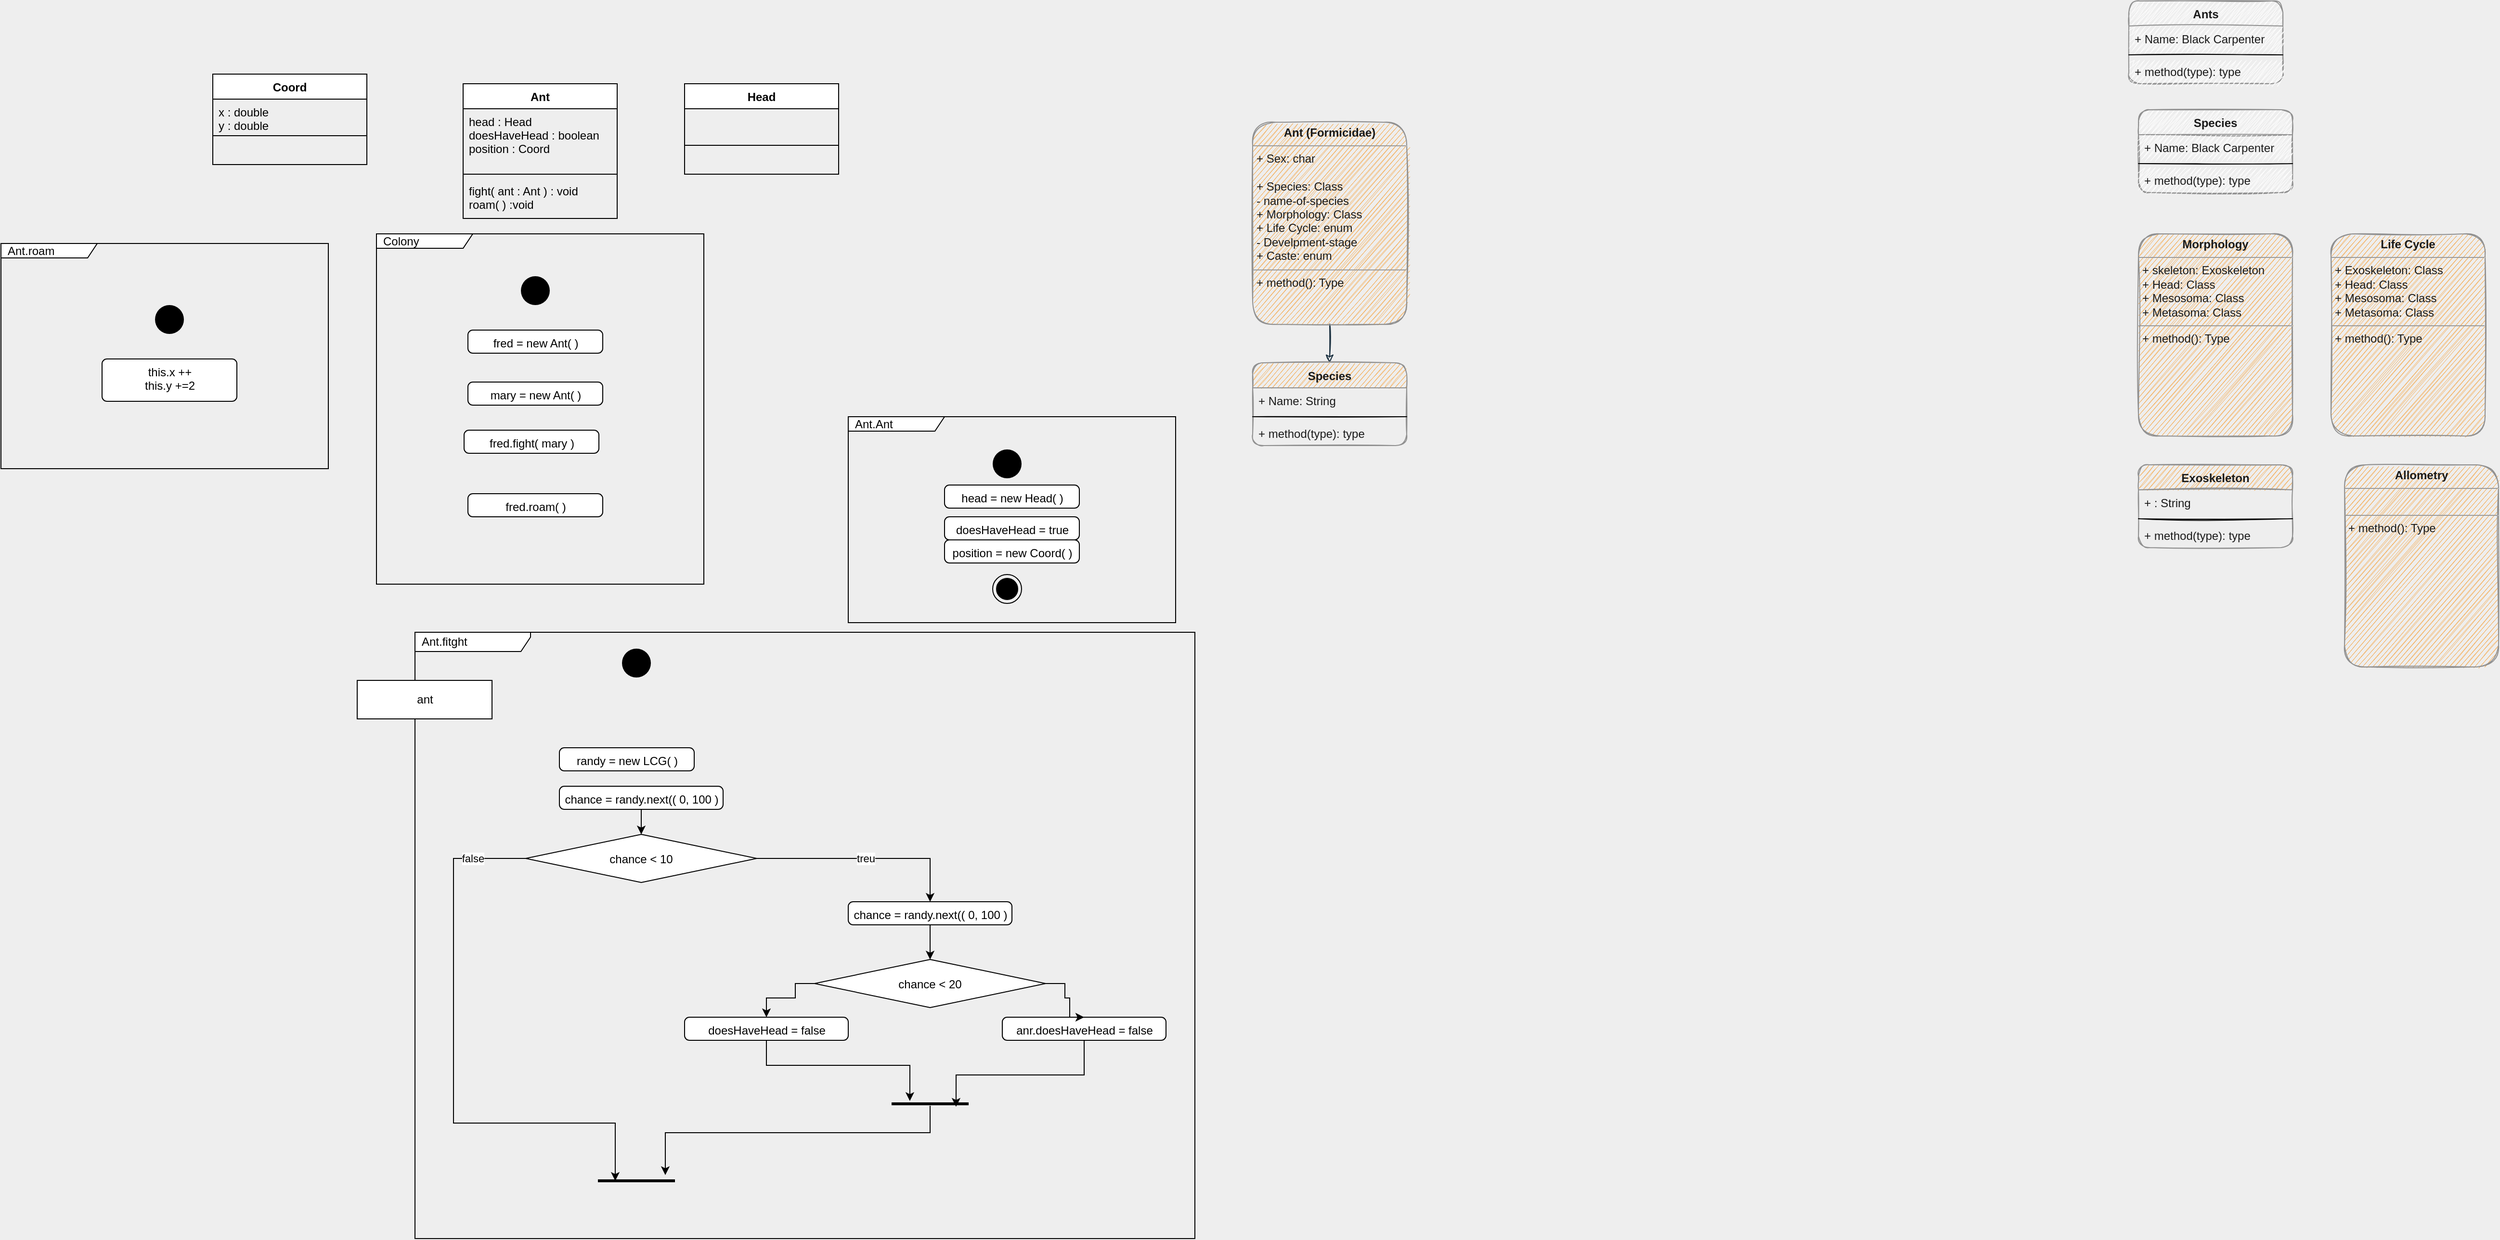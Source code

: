 <mxfile version="20.5.3" type="device"><diagram id="C5RBs43oDa-KdzZeNtuy" name="Page-1"><mxGraphModel dx="2240" dy="965" grid="1" gridSize="10" guides="1" tooltips="1" connect="1" arrows="1" fold="1" page="0" pageScale="1" pageWidth="827" pageHeight="1169" background="#EEEEEE" math="0" shadow="0"><root><mxCell id="WIyWlLk6GJQsqaUBKTNV-0"/><mxCell id="WIyWlLk6GJQsqaUBKTNV-1" parent="WIyWlLk6GJQsqaUBKTNV-0"/><mxCell id="v1BI11Cc-dLJp7aKihLd-33" style="edgeStyle=orthogonalEdgeStyle;curved=1;rounded=1;sketch=1;orthogonalLoop=1;jettySize=auto;html=1;exitX=0.5;exitY=1;exitDx=0;exitDy=0;entryX=0.5;entryY=0;entryDx=0;entryDy=0;fontColor=#1A1A1A;strokeColor=#182E3E;" parent="WIyWlLk6GJQsqaUBKTNV-1" source="v1BI11Cc-dLJp7aKihLd-0" target="v1BI11Cc-dLJp7aKihLd-9" edge="1"><mxGeometry relative="1" as="geometry"/></mxCell><mxCell id="v1BI11Cc-dLJp7aKihLd-0" value="&lt;p style=&quot;margin: 0px ; margin-top: 4px ; text-align: center&quot;&gt;&lt;b&gt;Ant (Formicidae)&lt;/b&gt;&lt;/p&gt;&lt;hr size=&quot;1&quot;&gt;&lt;p style=&quot;margin: 0px ; margin-left: 4px&quot;&gt;+ Sex: char&lt;br&gt;&lt;/p&gt;&lt;p style=&quot;margin: 0px ; margin-left: 4px&quot;&gt;&lt;span&gt;&lt;br&gt;&lt;/span&gt;&lt;/p&gt;&lt;p style=&quot;margin: 0px ; margin-left: 4px&quot;&gt;&lt;span&gt;+ Species: Class&lt;/span&gt;&lt;/p&gt;&lt;p style=&quot;margin: 0px ; margin-left: 4px&quot;&gt;&lt;span&gt;- name-of-species&lt;/span&gt;&lt;/p&gt;&lt;p style=&quot;margin: 0px ; margin-left: 4px&quot;&gt;+ Morphology: Class&lt;/p&gt;&lt;p style=&quot;margin: 0px ; margin-left: 4px&quot;&gt;&lt;span&gt;+ Life Cycle: enum&lt;/span&gt;&lt;br&gt;&lt;/p&gt;&lt;p style=&quot;margin: 0px ; margin-left: 4px&quot;&gt;&lt;span&gt;- Develpment-stage&lt;/span&gt;&lt;/p&gt;&lt;p style=&quot;margin: 0px ; margin-left: 4px&quot;&gt;&lt;span&gt;+ Caste: enum&lt;/span&gt;&lt;br&gt;&lt;/p&gt;&lt;hr size=&quot;1&quot;&gt;&lt;p style=&quot;margin: 0px ; margin-left: 4px&quot;&gt;+ method(): Type&lt;/p&gt;" style="verticalAlign=top;align=left;overflow=fill;fontSize=12;fontFamily=Helvetica;html=1;rounded=1;fillColor=#F5AB50;strokeColor=#909090;fontColor=#1A1A1A;sketch=1;fillStyle=auto;" parent="WIyWlLk6GJQsqaUBKTNV-1" vertex="1"><mxGeometry x="160" y="120" width="160" height="210" as="geometry"/></mxCell><mxCell id="v1BI11Cc-dLJp7aKihLd-9" value="Species" style="swimlane;fontStyle=1;align=center;verticalAlign=top;childLayout=stackLayout;horizontal=1;startSize=26;horizontalStack=0;resizeParent=1;resizeParentMax=0;resizeLast=0;collapsible=1;marginBottom=0;rounded=1;sketch=1;fillStyle=auto;fontColor=#1A1A1A;strokeColor=#909090;fillColor=#F5AB50;" parent="WIyWlLk6GJQsqaUBKTNV-1" vertex="1"><mxGeometry x="160" y="370" width="160" height="86" as="geometry"/></mxCell><mxCell id="v1BI11Cc-dLJp7aKihLd-10" value="+ Name: String" style="text;strokeColor=none;fillColor=none;align=left;verticalAlign=top;spacingLeft=4;spacingRight=4;overflow=hidden;rotatable=0;points=[[0,0.5],[1,0.5]];portConstraint=eastwest;rounded=1;sketch=1;fillStyle=auto;fontColor=#1A1A1A;" parent="v1BI11Cc-dLJp7aKihLd-9" vertex="1"><mxGeometry y="26" width="160" height="26" as="geometry"/></mxCell><mxCell id="v1BI11Cc-dLJp7aKihLd-11" value="" style="line;strokeWidth=1;fillColor=none;align=left;verticalAlign=middle;spacingTop=-1;spacingLeft=3;spacingRight=3;rotatable=0;labelPosition=right;points=[];portConstraint=eastwest;rounded=1;sketch=1;fillStyle=auto;fontColor=#1A1A1A;" parent="v1BI11Cc-dLJp7aKihLd-9" vertex="1"><mxGeometry y="52" width="160" height="8" as="geometry"/></mxCell><mxCell id="v1BI11Cc-dLJp7aKihLd-12" value="+ method(type): type" style="text;strokeColor=none;fillColor=none;align=left;verticalAlign=top;spacingLeft=4;spacingRight=4;overflow=hidden;rotatable=0;points=[[0,0.5],[1,0.5]];portConstraint=eastwest;rounded=1;sketch=1;fillStyle=auto;fontColor=#1A1A1A;" parent="v1BI11Cc-dLJp7aKihLd-9" vertex="1"><mxGeometry y="60" width="160" height="26" as="geometry"/></mxCell><mxCell id="v1BI11Cc-dLJp7aKihLd-25" value="Species" style="swimlane;fontStyle=1;align=center;verticalAlign=top;childLayout=stackLayout;horizontal=1;startSize=26;horizontalStack=0;resizeParent=1;resizeParentMax=0;resizeLast=0;collapsible=1;marginBottom=0;rounded=1;sketch=1;fillStyle=zigzag;fontColor=#1A1A1A;strokeColor=#909090;fillColor=#FFFFFF;" parent="WIyWlLk6GJQsqaUBKTNV-1" vertex="1"><mxGeometry x="1080" y="107" width="160" height="86" as="geometry"/></mxCell><mxCell id="v1BI11Cc-dLJp7aKihLd-26" value="+ Name: Black Carpenter" style="text;strokeColor=none;fillColor=default;align=left;verticalAlign=top;spacingLeft=4;spacingRight=4;overflow=hidden;rotatable=0;points=[[0,0.5],[1,0.5]];portConstraint=eastwest;rounded=1;sketch=1;fillStyle=zigzag;fontColor=#1A1A1A;" parent="v1BI11Cc-dLJp7aKihLd-25" vertex="1"><mxGeometry y="26" width="160" height="26" as="geometry"/></mxCell><mxCell id="v1BI11Cc-dLJp7aKihLd-27" value="" style="line;strokeWidth=1;fillColor=none;align=left;verticalAlign=middle;spacingTop=-1;spacingLeft=3;spacingRight=3;rotatable=0;labelPosition=right;points=[];portConstraint=eastwest;rounded=1;sketch=1;fillStyle=auto;fontColor=#1A1A1A;" parent="v1BI11Cc-dLJp7aKihLd-25" vertex="1"><mxGeometry y="52" width="160" height="8" as="geometry"/></mxCell><mxCell id="v1BI11Cc-dLJp7aKihLd-28" value="+ method(type): type" style="text;strokeColor=none;fillColor=default;align=left;verticalAlign=top;spacingLeft=4;spacingRight=4;overflow=hidden;rotatable=0;points=[[0,0.5],[1,0.5]];portConstraint=eastwest;rounded=1;sketch=1;fillStyle=zigzag;fontColor=#1A1A1A;" parent="v1BI11Cc-dLJp7aKihLd-25" vertex="1"><mxGeometry y="60" width="160" height="26" as="geometry"/></mxCell><mxCell id="v1BI11Cc-dLJp7aKihLd-29" value="Ants" style="swimlane;fontStyle=1;align=center;verticalAlign=top;childLayout=stackLayout;horizontal=1;startSize=26;horizontalStack=0;resizeParent=1;resizeParentMax=0;resizeLast=0;collapsible=1;marginBottom=0;rounded=1;sketch=1;fillStyle=zigzag;fontColor=#1A1A1A;strokeColor=#909090;fillColor=#FFFFFF;" parent="WIyWlLk6GJQsqaUBKTNV-1" vertex="1"><mxGeometry x="1070" y="-6" width="160" height="86" as="geometry"/></mxCell><mxCell id="v1BI11Cc-dLJp7aKihLd-30" value="+ Name: Black Carpenter" style="text;strokeColor=none;fillColor=default;align=left;verticalAlign=top;spacingLeft=4;spacingRight=4;overflow=hidden;rotatable=0;points=[[0,0.5],[1,0.5]];portConstraint=eastwest;rounded=1;sketch=1;fillStyle=zigzag;fontColor=#1A1A1A;" parent="v1BI11Cc-dLJp7aKihLd-29" vertex="1"><mxGeometry y="26" width="160" height="26" as="geometry"/></mxCell><mxCell id="v1BI11Cc-dLJp7aKihLd-31" value="" style="line;strokeWidth=1;fillColor=none;align=left;verticalAlign=middle;spacingTop=-1;spacingLeft=3;spacingRight=3;rotatable=0;labelPosition=right;points=[];portConstraint=eastwest;rounded=1;sketch=1;fillStyle=auto;fontColor=#1A1A1A;" parent="v1BI11Cc-dLJp7aKihLd-29" vertex="1"><mxGeometry y="52" width="160" height="8" as="geometry"/></mxCell><mxCell id="v1BI11Cc-dLJp7aKihLd-32" value="+ method(type): type" style="text;strokeColor=none;fillColor=default;align=left;verticalAlign=top;spacingLeft=4;spacingRight=4;overflow=hidden;rotatable=0;points=[[0,0.5],[1,0.5]];portConstraint=eastwest;rounded=1;sketch=1;fillStyle=zigzag;fontColor=#1A1A1A;" parent="v1BI11Cc-dLJp7aKihLd-29" vertex="1"><mxGeometry y="60" width="160" height="26" as="geometry"/></mxCell><mxCell id="v1BI11Cc-dLJp7aKihLd-34" value="&lt;p style=&quot;margin: 0px ; margin-top: 4px ; text-align: center&quot;&gt;&lt;b&gt;Morphology&lt;/b&gt;&lt;/p&gt;&lt;hr size=&quot;1&quot;&gt;&lt;p style=&quot;margin: 0px ; margin-left: 4px&quot;&gt;+ skeleton: Exoskeleton&lt;/p&gt;&lt;p style=&quot;margin: 0px ; margin-left: 4px&quot;&gt;+ Head: Class&lt;/p&gt;&lt;p style=&quot;margin: 0px ; margin-left: 4px&quot;&gt;+ Mesosoma: Class&lt;/p&gt;&lt;p style=&quot;margin: 0px ; margin-left: 4px&quot;&gt;+ Metasoma: Class&lt;/p&gt;&lt;hr size=&quot;1&quot;&gt;&lt;p style=&quot;margin: 0px ; margin-left: 4px&quot;&gt;+ method(): Type&lt;/p&gt;" style="verticalAlign=top;align=left;overflow=fill;fontSize=12;fontFamily=Helvetica;html=1;rounded=1;fillColor=#F5AB50;strokeColor=#909090;fontColor=#1A1A1A;sketch=1;fillStyle=auto;arcSize=14;" parent="WIyWlLk6GJQsqaUBKTNV-1" vertex="1"><mxGeometry x="1080" y="236" width="160" height="210" as="geometry"/></mxCell><mxCell id="v1BI11Cc-dLJp7aKihLd-37" value="Exoskeleton" style="swimlane;fontStyle=1;align=center;verticalAlign=top;childLayout=stackLayout;horizontal=1;startSize=26;horizontalStack=0;resizeParent=1;resizeParentMax=0;resizeLast=0;collapsible=1;marginBottom=0;rounded=1;sketch=1;fillStyle=auto;fontColor=#1A1A1A;strokeColor=#909090;fillColor=#F5AB50;" parent="WIyWlLk6GJQsqaUBKTNV-1" vertex="1"><mxGeometry x="1080" y="476" width="160" height="86" as="geometry"/></mxCell><mxCell id="v1BI11Cc-dLJp7aKihLd-38" value="+ : String" style="text;strokeColor=none;fillColor=none;align=left;verticalAlign=top;spacingLeft=4;spacingRight=4;overflow=hidden;rotatable=0;points=[[0,0.5],[1,0.5]];portConstraint=eastwest;rounded=1;sketch=1;fillStyle=auto;fontColor=#1A1A1A;" parent="v1BI11Cc-dLJp7aKihLd-37" vertex="1"><mxGeometry y="26" width="160" height="26" as="geometry"/></mxCell><mxCell id="v1BI11Cc-dLJp7aKihLd-39" value="" style="line;strokeWidth=1;fillColor=none;align=left;verticalAlign=middle;spacingTop=-1;spacingLeft=3;spacingRight=3;rotatable=0;labelPosition=right;points=[];portConstraint=eastwest;rounded=1;sketch=1;fillStyle=auto;fontColor=#1A1A1A;" parent="v1BI11Cc-dLJp7aKihLd-37" vertex="1"><mxGeometry y="52" width="160" height="8" as="geometry"/></mxCell><mxCell id="v1BI11Cc-dLJp7aKihLd-40" value="+ method(type): type" style="text;strokeColor=none;fillColor=none;align=left;verticalAlign=top;spacingLeft=4;spacingRight=4;overflow=hidden;rotatable=0;points=[[0,0.5],[1,0.5]];portConstraint=eastwest;rounded=1;sketch=1;fillStyle=auto;fontColor=#1A1A1A;" parent="v1BI11Cc-dLJp7aKihLd-37" vertex="1"><mxGeometry y="60" width="160" height="26" as="geometry"/></mxCell><mxCell id="v1BI11Cc-dLJp7aKihLd-41" value="&lt;p style=&quot;margin: 0px ; margin-top: 4px ; text-align: center&quot;&gt;&lt;b&gt;Life Cycle&lt;/b&gt;&lt;/p&gt;&lt;hr size=&quot;1&quot;&gt;&lt;p style=&quot;margin: 0px ; margin-left: 4px&quot;&gt;+ Exoskeleton: Class&lt;/p&gt;&lt;p style=&quot;margin: 0px ; margin-left: 4px&quot;&gt;+ Head: Class&lt;/p&gt;&lt;p style=&quot;margin: 0px ; margin-left: 4px&quot;&gt;+ Mesosoma: Class&lt;/p&gt;&lt;p style=&quot;margin: 0px ; margin-left: 4px&quot;&gt;+ Metasoma: Class&lt;/p&gt;&lt;hr size=&quot;1&quot;&gt;&lt;p style=&quot;margin: 0px ; margin-left: 4px&quot;&gt;+ method(): Type&lt;/p&gt;" style="verticalAlign=top;align=left;overflow=fill;fontSize=12;fontFamily=Helvetica;html=1;rounded=1;fillColor=#F5AB50;strokeColor=#909090;fontColor=#1A1A1A;sketch=1;fillStyle=auto;arcSize=14;" parent="WIyWlLk6GJQsqaUBKTNV-1" vertex="1"><mxGeometry x="1280" y="236" width="160" height="210" as="geometry"/></mxCell><mxCell id="FJ7x_Hzit0ByYtrHEdhe-0" value="&lt;p style=&quot;margin: 0px ; margin-top: 4px ; text-align: center&quot;&gt;&lt;b&gt;Allometry&lt;/b&gt;&lt;/p&gt;&lt;hr size=&quot;1&quot;&gt;&lt;p style=&quot;margin: 0px ; margin-left: 4px&quot;&gt;&lt;br&gt;&lt;/p&gt;&lt;hr size=&quot;1&quot;&gt;&lt;p style=&quot;margin: 0px ; margin-left: 4px&quot;&gt;+ method(): Type&lt;/p&gt;" style="verticalAlign=top;align=left;overflow=fill;fontSize=12;fontFamily=Helvetica;html=1;rounded=1;fillColor=#F5AB50;strokeColor=#909090;fontColor=#1A1A1A;sketch=1;fillStyle=auto;arcSize=14;" parent="WIyWlLk6GJQsqaUBKTNV-1" vertex="1"><mxGeometry x="1294" y="476" width="160" height="210" as="geometry"/></mxCell><mxCell id="OvcJM-S2i8IXZPO5EGvJ-0" value="Ant" style="swimlane;fontStyle=1;align=center;verticalAlign=top;childLayout=stackLayout;horizontal=1;startSize=26;horizontalStack=0;resizeParent=1;resizeParentMax=0;resizeLast=0;collapsible=1;marginBottom=0;" parent="WIyWlLk6GJQsqaUBKTNV-1" vertex="1"><mxGeometry x="-660" y="80" width="160" height="140" as="geometry"/></mxCell><mxCell id="OvcJM-S2i8IXZPO5EGvJ-1" value="head : Head&#10;doesHaveHead : boolean&#10;position : Coord" style="text;strokeColor=none;fillColor=none;align=left;verticalAlign=top;spacingLeft=4;spacingRight=4;overflow=hidden;rotatable=0;points=[[0,0.5],[1,0.5]];portConstraint=eastwest;" parent="OvcJM-S2i8IXZPO5EGvJ-0" vertex="1"><mxGeometry y="26" width="160" height="64" as="geometry"/></mxCell><mxCell id="OvcJM-S2i8IXZPO5EGvJ-2" value="" style="line;strokeWidth=1;fillColor=none;align=left;verticalAlign=middle;spacingTop=-1;spacingLeft=3;spacingRight=3;rotatable=0;labelPosition=right;points=[];portConstraint=eastwest;" parent="OvcJM-S2i8IXZPO5EGvJ-0" vertex="1"><mxGeometry y="90" width="160" height="8" as="geometry"/></mxCell><mxCell id="OvcJM-S2i8IXZPO5EGvJ-3" value="fight( ant : Ant ) : void&#10;roam( ) :void" style="text;strokeColor=none;fillColor=none;align=left;verticalAlign=top;spacingLeft=4;spacingRight=4;overflow=hidden;rotatable=0;points=[[0,0.5],[1,0.5]];portConstraint=eastwest;" parent="OvcJM-S2i8IXZPO5EGvJ-0" vertex="1"><mxGeometry y="98" width="160" height="42" as="geometry"/></mxCell><mxCell id="OvcJM-S2i8IXZPO5EGvJ-4" value="Colony" style="shape=umlFrame;whiteSpace=wrap;html=1;width=100;height=15;boundedLbl=1;verticalAlign=middle;align=left;spacingLeft=5;" parent="WIyWlLk6GJQsqaUBKTNV-1" vertex="1"><mxGeometry x="-750" y="236" width="340" height="364" as="geometry"/></mxCell><mxCell id="OvcJM-S2i8IXZPO5EGvJ-5" value="" style="ellipse;fillColor=#000000;strokeColor=none;" parent="WIyWlLk6GJQsqaUBKTNV-1" vertex="1"><mxGeometry x="-600" y="280" width="30" height="30" as="geometry"/></mxCell><mxCell id="OvcJM-S2i8IXZPO5EGvJ-6" value="" style="ellipse;html=1;shape=endState;fillColor=#000000;strokeColor=#000000;" parent="WIyWlLk6GJQsqaUBKTNV-1" vertex="1"><mxGeometry x="-110" y="590" width="30" height="30" as="geometry"/></mxCell><mxCell id="OvcJM-S2i8IXZPO5EGvJ-8" value="fred = new Ant( )" style="html=1;align=center;verticalAlign=top;rounded=1;absoluteArcSize=1;arcSize=10;dashed=0;" parent="WIyWlLk6GJQsqaUBKTNV-1" vertex="1"><mxGeometry x="-655" y="336" width="140" height="24" as="geometry"/></mxCell><mxCell id="OvcJM-S2i8IXZPO5EGvJ-9" value="Head" style="swimlane;fontStyle=1;align=center;verticalAlign=top;childLayout=stackLayout;horizontal=1;startSize=26;horizontalStack=0;resizeParent=1;resizeParentMax=0;resizeLast=0;collapsible=1;marginBottom=0;" parent="WIyWlLk6GJQsqaUBKTNV-1" vertex="1"><mxGeometry x="-430" y="80" width="160" height="94" as="geometry"/></mxCell><mxCell id="OvcJM-S2i8IXZPO5EGvJ-10" value="&#10;&#10;" style="text;strokeColor=none;fillColor=none;align=left;verticalAlign=top;spacingLeft=4;spacingRight=4;overflow=hidden;rotatable=0;points=[[0,0.5],[1,0.5]];portConstraint=eastwest;" parent="OvcJM-S2i8IXZPO5EGvJ-9" vertex="1"><mxGeometry y="26" width="160" height="34" as="geometry"/></mxCell><mxCell id="OvcJM-S2i8IXZPO5EGvJ-11" value="" style="line;strokeWidth=1;fillColor=none;align=left;verticalAlign=middle;spacingTop=-1;spacingLeft=3;spacingRight=3;rotatable=0;labelPosition=right;points=[];portConstraint=eastwest;" parent="OvcJM-S2i8IXZPO5EGvJ-9" vertex="1"><mxGeometry y="60" width="160" height="8" as="geometry"/></mxCell><mxCell id="OvcJM-S2i8IXZPO5EGvJ-12" value="&#10;&#10;" style="text;strokeColor=none;fillColor=none;align=left;verticalAlign=top;spacingLeft=4;spacingRight=4;overflow=hidden;rotatable=0;points=[[0,0.5],[1,0.5]];portConstraint=eastwest;" parent="OvcJM-S2i8IXZPO5EGvJ-9" vertex="1"><mxGeometry y="68" width="160" height="26" as="geometry"/></mxCell><mxCell id="OvcJM-S2i8IXZPO5EGvJ-13" value="mary = new Ant( )" style="html=1;align=center;verticalAlign=top;rounded=1;absoluteArcSize=1;arcSize=10;dashed=0;" parent="WIyWlLk6GJQsqaUBKTNV-1" vertex="1"><mxGeometry x="-655" y="390" width="140" height="24" as="geometry"/></mxCell><mxCell id="OvcJM-S2i8IXZPO5EGvJ-14" value="fred.fight( mary )" style="html=1;align=center;verticalAlign=top;rounded=1;absoluteArcSize=1;arcSize=10;dashed=0;" parent="WIyWlLk6GJQsqaUBKTNV-1" vertex="1"><mxGeometry x="-659" y="440" width="140" height="24" as="geometry"/></mxCell><mxCell id="OvcJM-S2i8IXZPO5EGvJ-15" value="Ant.Ant" style="shape=umlFrame;whiteSpace=wrap;html=1;width=100;height=15;boundedLbl=1;verticalAlign=middle;align=left;spacingLeft=5;" parent="WIyWlLk6GJQsqaUBKTNV-1" vertex="1"><mxGeometry x="-260" y="426" width="340" height="214" as="geometry"/></mxCell><mxCell id="OvcJM-S2i8IXZPO5EGvJ-17" value="" style="ellipse;fillColor=#000000;strokeColor=none;" parent="WIyWlLk6GJQsqaUBKTNV-1" vertex="1"><mxGeometry x="-110" y="460" width="30" height="30" as="geometry"/></mxCell><mxCell id="OvcJM-S2i8IXZPO5EGvJ-18" value="head = new Head( )" style="html=1;align=center;verticalAlign=top;rounded=1;absoluteArcSize=1;arcSize=10;dashed=0;" parent="WIyWlLk6GJQsqaUBKTNV-1" vertex="1"><mxGeometry x="-160" y="497" width="140" height="24" as="geometry"/></mxCell><mxCell id="OvcJM-S2i8IXZPO5EGvJ-19" value="doesHaveHead = true" style="html=1;align=center;verticalAlign=top;rounded=1;absoluteArcSize=1;arcSize=10;dashed=0;" parent="WIyWlLk6GJQsqaUBKTNV-1" vertex="1"><mxGeometry x="-160" y="530" width="140" height="24" as="geometry"/></mxCell><mxCell id="OvcJM-S2i8IXZPO5EGvJ-20" value="Ant.fitght" style="shape=umlFrame;whiteSpace=wrap;html=1;width=120;height=20;boundedLbl=1;verticalAlign=middle;align=left;spacingLeft=5;" parent="WIyWlLk6GJQsqaUBKTNV-1" vertex="1"><mxGeometry x="-710" y="650" width="810" height="630" as="geometry"/></mxCell><mxCell id="OvcJM-S2i8IXZPO5EGvJ-21" value="" style="ellipse;fillColor=#000000;strokeColor=none;" parent="WIyWlLk6GJQsqaUBKTNV-1" vertex="1"><mxGeometry x="-495" y="667" width="30" height="30" as="geometry"/></mxCell><mxCell id="OvcJM-S2i8IXZPO5EGvJ-22" value="ant" style="html=1;align=center;verticalAlign=middle;rounded=0;absoluteArcSize=1;arcSize=10;dashed=0;" parent="WIyWlLk6GJQsqaUBKTNV-1" vertex="1"><mxGeometry x="-770" y="700" width="140" height="40" as="geometry"/></mxCell><mxCell id="OvcJM-S2i8IXZPO5EGvJ-35" style="edgeStyle=orthogonalEdgeStyle;rounded=0;orthogonalLoop=1;jettySize=auto;html=1;entryX=1.5;entryY=0.163;entryDx=0;entryDy=0;entryPerimeter=0;" parent="WIyWlLk6GJQsqaUBKTNV-1" source="OvcJM-S2i8IXZPO5EGvJ-25" target="OvcJM-S2i8IXZPO5EGvJ-34" edge="1"><mxGeometry relative="1" as="geometry"><Array as="points"><mxPoint x="-15" y="1110"/><mxPoint x="-148" y="1110"/></Array></mxGeometry></mxCell><mxCell id="OvcJM-S2i8IXZPO5EGvJ-25" value="anr.doesHaveHead = false" style="html=1;align=center;verticalAlign=top;rounded=1;absoluteArcSize=1;arcSize=10;dashed=0;" parent="WIyWlLk6GJQsqaUBKTNV-1" vertex="1"><mxGeometry x="-100" y="1050" width="170" height="24" as="geometry"/></mxCell><mxCell id="OvcJM-S2i8IXZPO5EGvJ-29" style="edgeStyle=orthogonalEdgeStyle;rounded=0;orthogonalLoop=1;jettySize=auto;html=1;entryX=0.5;entryY=0;entryDx=0;entryDy=0;" parent="WIyWlLk6GJQsqaUBKTNV-1" source="OvcJM-S2i8IXZPO5EGvJ-26" target="OvcJM-S2i8IXZPO5EGvJ-25" edge="1"><mxGeometry relative="1" as="geometry"><Array as="points"><mxPoint x="-35" y="1015"/><mxPoint x="-35" y="1030"/><mxPoint x="-30" y="1030"/></Array></mxGeometry></mxCell><mxCell id="OvcJM-S2i8IXZPO5EGvJ-31" style="edgeStyle=orthogonalEdgeStyle;rounded=0;orthogonalLoop=1;jettySize=auto;html=1;entryX=0.5;entryY=0;entryDx=0;entryDy=0;" parent="WIyWlLk6GJQsqaUBKTNV-1" source="OvcJM-S2i8IXZPO5EGvJ-26" target="OvcJM-S2i8IXZPO5EGvJ-30" edge="1"><mxGeometry relative="1" as="geometry"><Array as="points"><mxPoint x="-315" y="1015"/><mxPoint x="-315" y="1030"/><mxPoint x="-345" y="1030"/></Array></mxGeometry></mxCell><mxCell id="OvcJM-S2i8IXZPO5EGvJ-26" value="chance &lt; 20" style="rhombus;" parent="WIyWlLk6GJQsqaUBKTNV-1" vertex="1"><mxGeometry x="-295" y="990" width="240" height="50" as="geometry"/></mxCell><mxCell id="OvcJM-S2i8IXZPO5EGvJ-27" value="randy = new LCG( )" style="html=1;align=center;verticalAlign=top;rounded=1;absoluteArcSize=1;arcSize=10;dashed=0;" parent="WIyWlLk6GJQsqaUBKTNV-1" vertex="1"><mxGeometry x="-560" y="770" width="140" height="24" as="geometry"/></mxCell><mxCell id="OvcJM-S2i8IXZPO5EGvJ-47" style="edgeStyle=orthogonalEdgeStyle;rounded=0;orthogonalLoop=1;jettySize=auto;html=1;entryX=0.5;entryY=0;entryDx=0;entryDy=0;" parent="WIyWlLk6GJQsqaUBKTNV-1" source="OvcJM-S2i8IXZPO5EGvJ-28" target="OvcJM-S2i8IXZPO5EGvJ-37" edge="1"><mxGeometry relative="1" as="geometry"/></mxCell><mxCell id="OvcJM-S2i8IXZPO5EGvJ-28" value="chance = randy.next(( 0, 100 )" style="html=1;align=center;verticalAlign=top;rounded=1;absoluteArcSize=1;arcSize=10;dashed=0;" parent="WIyWlLk6GJQsqaUBKTNV-1" vertex="1"><mxGeometry x="-560" y="810" width="170" height="24" as="geometry"/></mxCell><mxCell id="OvcJM-S2i8IXZPO5EGvJ-36" style="edgeStyle=orthogonalEdgeStyle;rounded=0;orthogonalLoop=1;jettySize=auto;html=1;entryX=-0.5;entryY=0.763;entryDx=0;entryDy=0;entryPerimeter=0;" parent="WIyWlLk6GJQsqaUBKTNV-1" source="OvcJM-S2i8IXZPO5EGvJ-30" target="OvcJM-S2i8IXZPO5EGvJ-34" edge="1"><mxGeometry relative="1" as="geometry"><Array as="points"><mxPoint x="-345" y="1100"/><mxPoint x="-196" y="1100"/></Array></mxGeometry></mxCell><mxCell id="OvcJM-S2i8IXZPO5EGvJ-30" value="doesHaveHead = false" style="html=1;align=center;verticalAlign=top;rounded=1;absoluteArcSize=1;arcSize=10;dashed=0;" parent="WIyWlLk6GJQsqaUBKTNV-1" vertex="1"><mxGeometry x="-430" y="1050" width="170" height="24" as="geometry"/></mxCell><mxCell id="OvcJM-S2i8IXZPO5EGvJ-44" style="edgeStyle=orthogonalEdgeStyle;rounded=0;orthogonalLoop=1;jettySize=auto;html=1;entryX=-1.5;entryY=0.125;entryDx=0;entryDy=0;entryPerimeter=0;exitX=1.167;exitY=0.5;exitDx=0;exitDy=0;exitPerimeter=0;" parent="WIyWlLk6GJQsqaUBKTNV-1" source="OvcJM-S2i8IXZPO5EGvJ-34" target="OvcJM-S2i8IXZPO5EGvJ-42" edge="1"><mxGeometry relative="1" as="geometry"><Array as="points"><mxPoint x="-175" y="1170"/><mxPoint x="-450" y="1170"/></Array></mxGeometry></mxCell><mxCell id="OvcJM-S2i8IXZPO5EGvJ-34" value="" style="html=1;points=[];perimeter=orthogonalPerimeter;fillColor=#000000;strokeColor=none;rotation=90;" parent="WIyWlLk6GJQsqaUBKTNV-1" vertex="1"><mxGeometry x="-176.5" y="1100" width="3" height="80" as="geometry"/></mxCell><mxCell id="OvcJM-S2i8IXZPO5EGvJ-39" value="treu" style="edgeStyle=orthogonalEdgeStyle;rounded=0;orthogonalLoop=1;jettySize=auto;html=1;entryX=0.5;entryY=0;entryDx=0;entryDy=0;" parent="WIyWlLk6GJQsqaUBKTNV-1" source="OvcJM-S2i8IXZPO5EGvJ-37" target="OvcJM-S2i8IXZPO5EGvJ-38" edge="1"><mxGeometry relative="1" as="geometry"/></mxCell><mxCell id="OvcJM-S2i8IXZPO5EGvJ-45" value="false" style="edgeStyle=orthogonalEdgeStyle;rounded=0;orthogonalLoop=1;jettySize=auto;html=1;entryX=0.5;entryY=0.775;entryDx=0;entryDy=0;entryPerimeter=0;" parent="WIyWlLk6GJQsqaUBKTNV-1" source="OvcJM-S2i8IXZPO5EGvJ-37" target="OvcJM-S2i8IXZPO5EGvJ-42" edge="1"><mxGeometry x="-0.81" relative="1" as="geometry"><Array as="points"><mxPoint x="-670" y="885"/><mxPoint x="-670" y="1160"/><mxPoint x="-502" y="1160"/></Array><mxPoint as="offset"/></mxGeometry></mxCell><mxCell id="OvcJM-S2i8IXZPO5EGvJ-37" value="chance &lt; 10" style="rhombus;" parent="WIyWlLk6GJQsqaUBKTNV-1" vertex="1"><mxGeometry x="-595" y="860" width="240" height="50" as="geometry"/></mxCell><mxCell id="OvcJM-S2i8IXZPO5EGvJ-46" style="edgeStyle=orthogonalEdgeStyle;rounded=0;orthogonalLoop=1;jettySize=auto;html=1;entryX=0.5;entryY=0;entryDx=0;entryDy=0;" parent="WIyWlLk6GJQsqaUBKTNV-1" source="OvcJM-S2i8IXZPO5EGvJ-38" target="OvcJM-S2i8IXZPO5EGvJ-26" edge="1"><mxGeometry relative="1" as="geometry"/></mxCell><mxCell id="OvcJM-S2i8IXZPO5EGvJ-38" value="chance = randy.next(( 0, 100 )" style="html=1;align=center;verticalAlign=top;rounded=1;absoluteArcSize=1;arcSize=10;dashed=0;" parent="WIyWlLk6GJQsqaUBKTNV-1" vertex="1"><mxGeometry x="-260" y="930" width="170" height="24" as="geometry"/></mxCell><mxCell id="OvcJM-S2i8IXZPO5EGvJ-42" value="" style="html=1;points=[];perimeter=orthogonalPerimeter;fillColor=#000000;strokeColor=none;rotation=90;" parent="WIyWlLk6GJQsqaUBKTNV-1" vertex="1"><mxGeometry x="-481.5" y="1180" width="3" height="80" as="geometry"/></mxCell><mxCell id="OvcJM-S2i8IXZPO5EGvJ-48" value="Coord" style="swimlane;fontStyle=1;align=center;verticalAlign=top;childLayout=stackLayout;horizontal=1;startSize=26;horizontalStack=0;resizeParent=1;resizeParentMax=0;resizeLast=0;collapsible=1;marginBottom=0;" parent="WIyWlLk6GJQsqaUBKTNV-1" vertex="1"><mxGeometry x="-920" y="70" width="160" height="94" as="geometry"/></mxCell><mxCell id="OvcJM-S2i8IXZPO5EGvJ-49" value="x : double&#10;y : double" style="text;strokeColor=none;fillColor=none;align=left;verticalAlign=top;spacingLeft=4;spacingRight=4;overflow=hidden;rotatable=0;points=[[0,0.5],[1,0.5]];portConstraint=eastwest;" parent="OvcJM-S2i8IXZPO5EGvJ-48" vertex="1"><mxGeometry y="26" width="160" height="34" as="geometry"/></mxCell><mxCell id="OvcJM-S2i8IXZPO5EGvJ-50" value="" style="line;strokeWidth=1;fillColor=none;align=left;verticalAlign=middle;spacingTop=-1;spacingLeft=3;spacingRight=3;rotatable=0;labelPosition=right;points=[];portConstraint=eastwest;" parent="OvcJM-S2i8IXZPO5EGvJ-48" vertex="1"><mxGeometry y="60" width="160" height="8" as="geometry"/></mxCell><mxCell id="OvcJM-S2i8IXZPO5EGvJ-51" value="&#10;&#10;" style="text;strokeColor=none;fillColor=none;align=left;verticalAlign=top;spacingLeft=4;spacingRight=4;overflow=hidden;rotatable=0;points=[[0,0.5],[1,0.5]];portConstraint=eastwest;" parent="OvcJM-S2i8IXZPO5EGvJ-48" vertex="1"><mxGeometry y="68" width="160" height="26" as="geometry"/></mxCell><mxCell id="OvcJM-S2i8IXZPO5EGvJ-52" value="Ant.roam" style="shape=umlFrame;whiteSpace=wrap;html=1;width=100;height=15;boundedLbl=1;verticalAlign=middle;align=left;spacingLeft=5;" parent="WIyWlLk6GJQsqaUBKTNV-1" vertex="1"><mxGeometry x="-1140" y="246" width="340" height="234" as="geometry"/></mxCell><mxCell id="OvcJM-S2i8IXZPO5EGvJ-53" value="" style="ellipse;fillColor=#000000;strokeColor=none;" parent="WIyWlLk6GJQsqaUBKTNV-1" vertex="1"><mxGeometry x="-980" y="310" width="30" height="30" as="geometry"/></mxCell><mxCell id="OvcJM-S2i8IXZPO5EGvJ-54" value="this.x ++&lt;br&gt;this.y +=2" style="html=1;align=center;verticalAlign=top;rounded=1;absoluteArcSize=1;arcSize=10;dashed=0;" parent="WIyWlLk6GJQsqaUBKTNV-1" vertex="1"><mxGeometry x="-1035" y="366" width="140" height="44" as="geometry"/></mxCell><mxCell id="OvcJM-S2i8IXZPO5EGvJ-55" value="fred.roam( )" style="html=1;align=center;verticalAlign=top;rounded=1;absoluteArcSize=1;arcSize=10;dashed=0;" parent="WIyWlLk6GJQsqaUBKTNV-1" vertex="1"><mxGeometry x="-655" y="506" width="140" height="24" as="geometry"/></mxCell><mxCell id="OvcJM-S2i8IXZPO5EGvJ-57" value="position = new Coord( )" style="html=1;align=center;verticalAlign=top;rounded=1;absoluteArcSize=1;arcSize=10;dashed=0;" parent="WIyWlLk6GJQsqaUBKTNV-1" vertex="1"><mxGeometry x="-160" y="554" width="140" height="24" as="geometry"/></mxCell></root></mxGraphModel></diagram></mxfile>